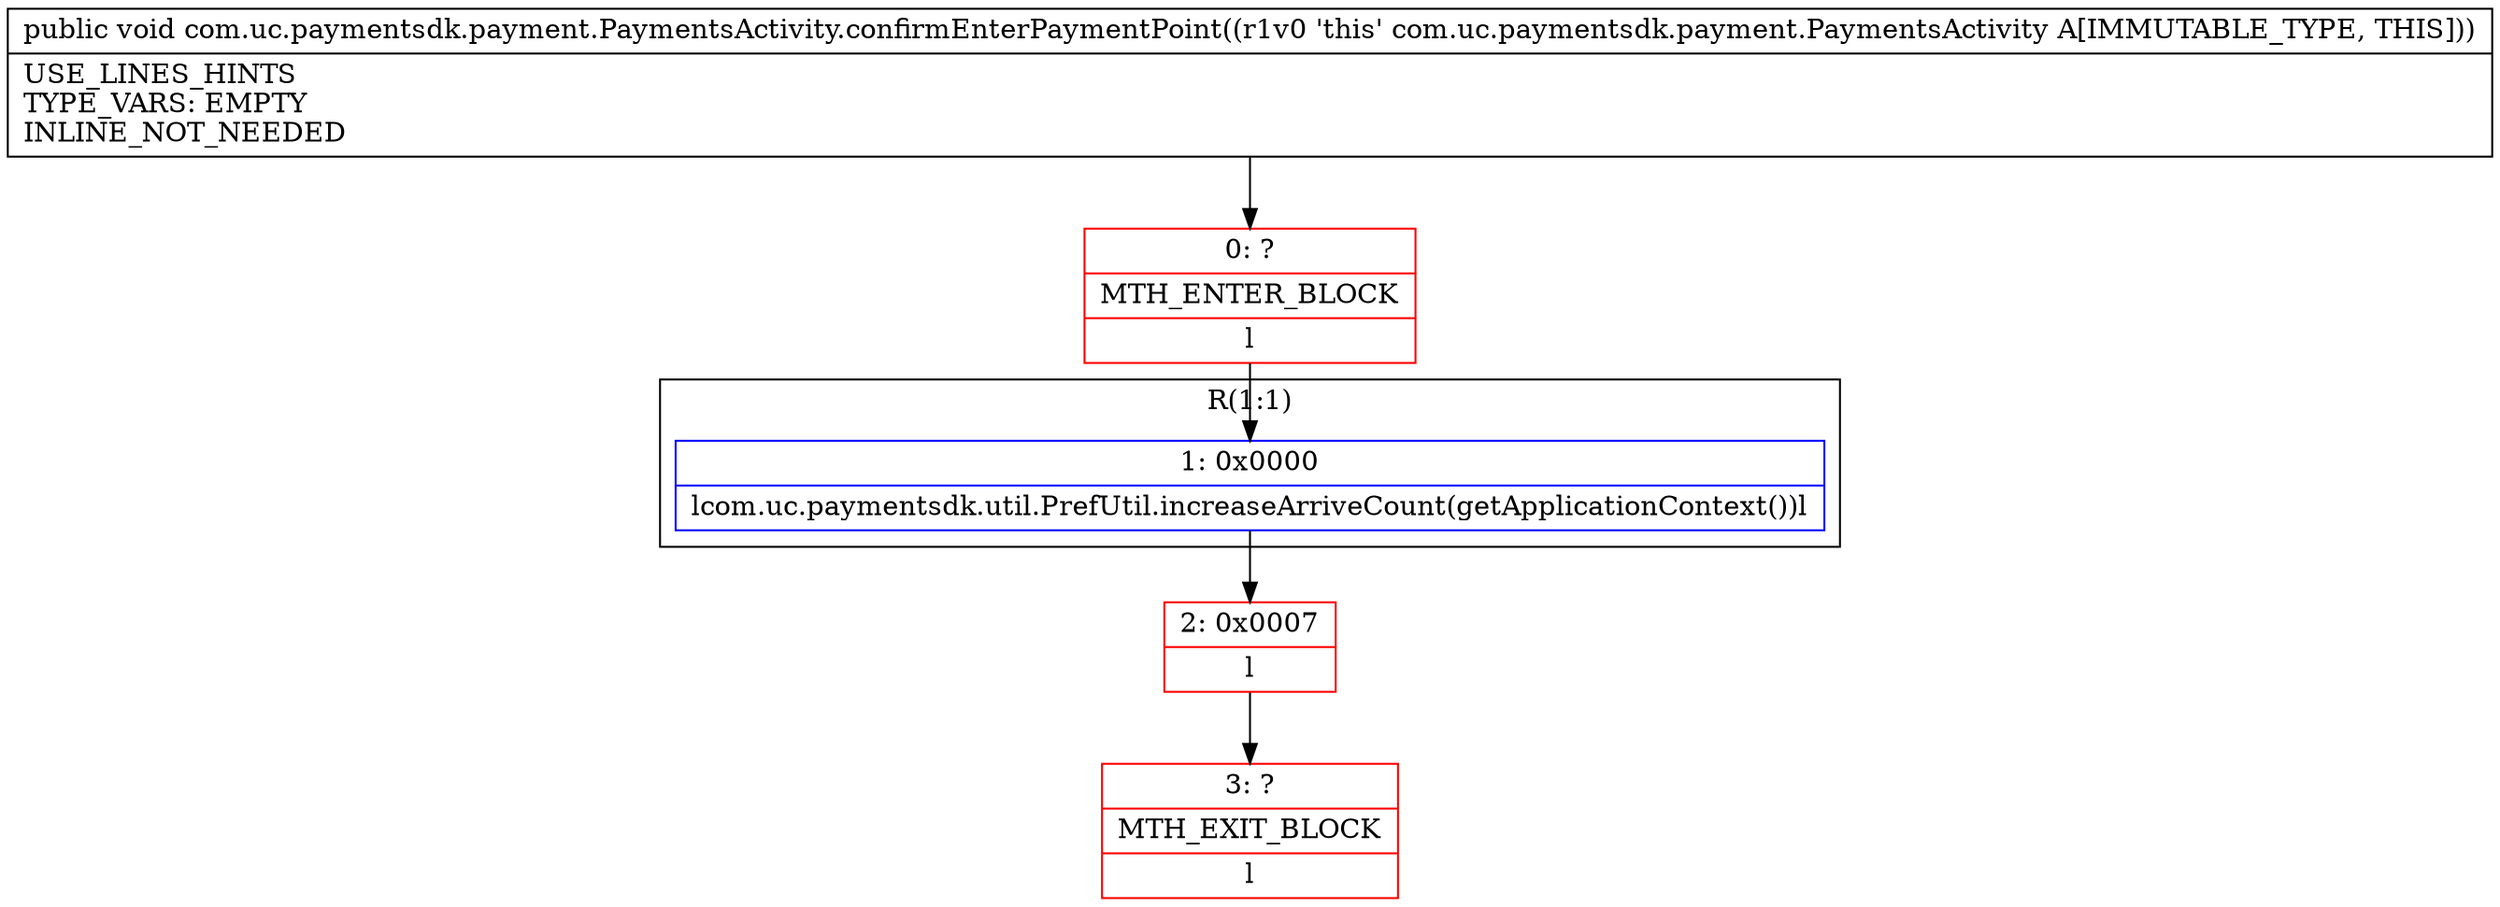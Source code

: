 digraph "CFG forcom.uc.paymentsdk.payment.PaymentsActivity.confirmEnterPaymentPoint()V" {
subgraph cluster_Region_2060463069 {
label = "R(1:1)";
node [shape=record,color=blue];
Node_1 [shape=record,label="{1\:\ 0x0000|lcom.uc.paymentsdk.util.PrefUtil.increaseArriveCount(getApplicationContext())l}"];
}
Node_0 [shape=record,color=red,label="{0\:\ ?|MTH_ENTER_BLOCK\l|l}"];
Node_2 [shape=record,color=red,label="{2\:\ 0x0007|l}"];
Node_3 [shape=record,color=red,label="{3\:\ ?|MTH_EXIT_BLOCK\l|l}"];
MethodNode[shape=record,label="{public void com.uc.paymentsdk.payment.PaymentsActivity.confirmEnterPaymentPoint((r1v0 'this' com.uc.paymentsdk.payment.PaymentsActivity A[IMMUTABLE_TYPE, THIS]))  | USE_LINES_HINTS\lTYPE_VARS: EMPTY\lINLINE_NOT_NEEDED\l}"];
MethodNode -> Node_0;
Node_1 -> Node_2;
Node_0 -> Node_1;
Node_2 -> Node_3;
}

